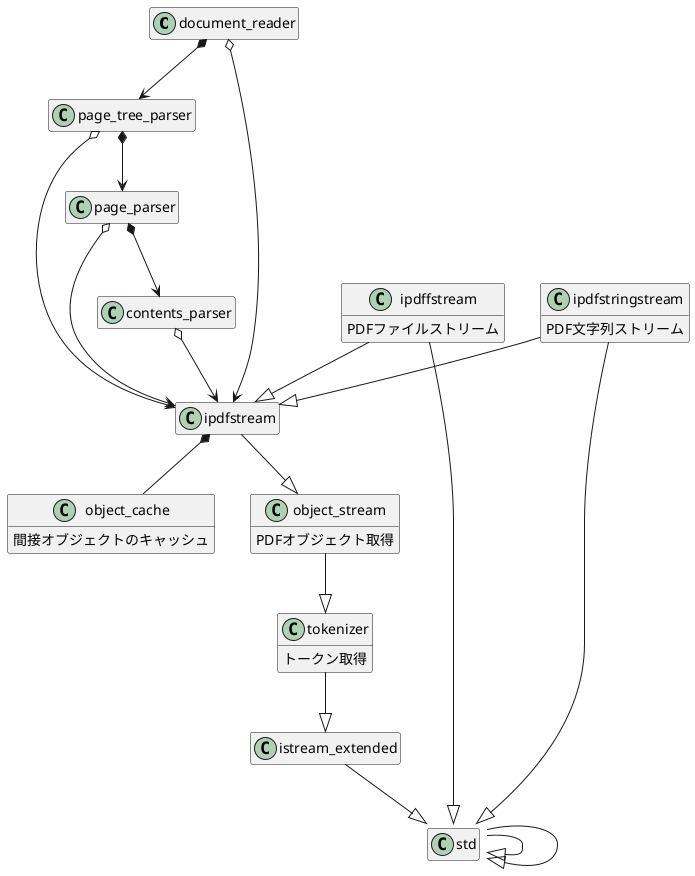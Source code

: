 @startuml overview
hide empty members
class document_reader {}
document_reader *--> page_tree_parser
document_reader o--> ipdfstream

class page_tree_parser {}
page_tree_parser *--> page_parser
page_tree_parser o--> ipdfstream

class page_parser {}
page_parser *--> contents_parser
page_parser o--> ipdfstream

class contents_parser {}
contents_parser o--> ipdfstream


' PDF入力ストリーム
class ipdffstream {
	PDFファイルストリーム
}
ipdffstream --|> ipdfstream
ipdffstream --|> std::ifstream

std::ifstream --|> std::istream

class ipdfstringstream {
	PDF文字列ストリーム
}
ipdfstringstream --|> ipdfstream
ipdfstringstream --|> std::istringstream

std::istringstream --|> std::istream

class ipdfstream {
}
ipdfstream *-- object_cache
ipdfstream --|> object_stream

class object_cache {
	間接オブジェクトのキャッシュ
}

class object_stream {
	PDFオブジェクト取得
}
object_stream --|> tokenizer

class tokenizer {
	トークン取得
}
tokenizer --|> istream_extended

istream_extended --|> std::istream
@enduml
